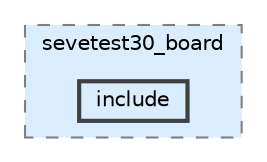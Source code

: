 digraph "components/sevetest30_board/include"
{
 // LATEX_PDF_SIZE
  bgcolor="transparent";
  edge [fontname=Helvetica,fontsize=10,labelfontname=Helvetica,labelfontsize=10];
  node [fontname=Helvetica,fontsize=10,shape=box,height=0.2,width=0.4];
  compound=true
  subgraph clusterdir_7c248e60cc65cb3496ca29923b77bb83 {
    graph [ bgcolor="#daedff", pencolor="grey50", label="sevetest30_board", fontname=Helvetica,fontsize=10 style="filled,dashed", URL="dir_7c248e60cc65cb3496ca29923b77bb83.html",tooltip=""]
  dir_093d3a29e6ea19b39be97ff26f05d1dd [label="include", fillcolor="#daedff", color="grey25", style="filled,bold", URL="dir_093d3a29e6ea19b39be97ff26f05d1dd.html",tooltip=""];
  }
}
